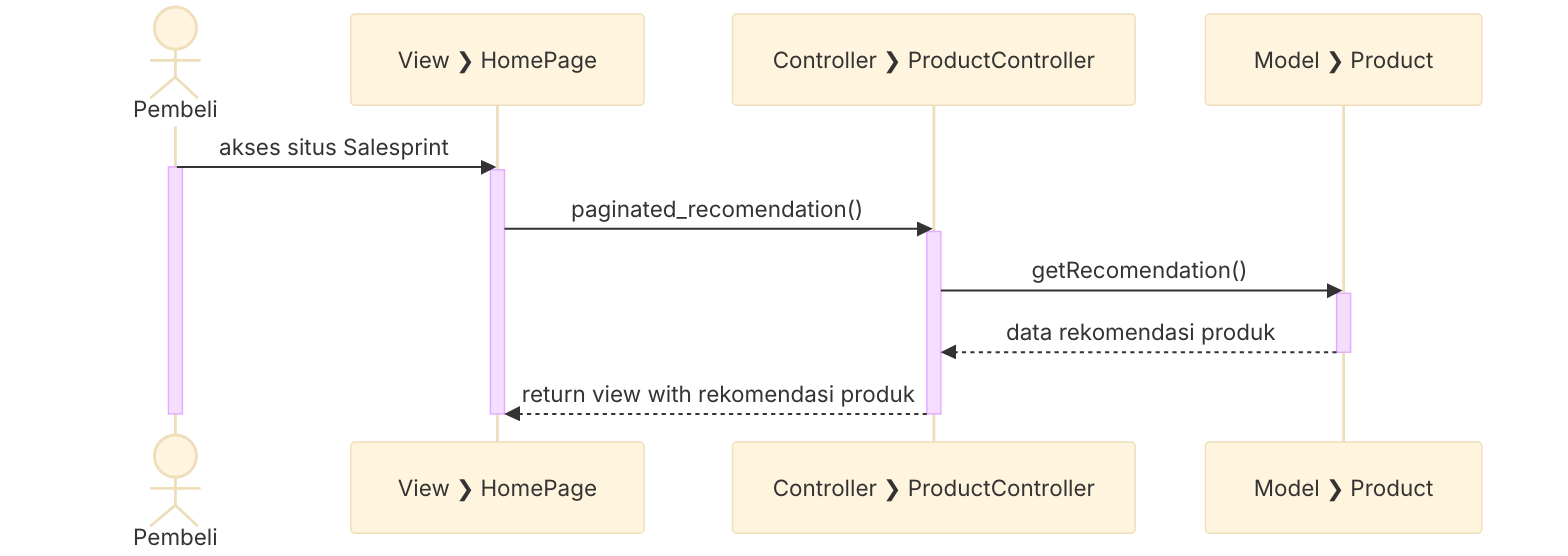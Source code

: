 %%{init: {'theme': 'base', 'themeVariables': { 'fontSize': '16px', 'fontFamily': 'Inter'}}}%%
sequenceDiagram
  actor Pembeli
  participant V_H as View #10095; HomePage
  participant C_P as Controller #10095; ProductController
  participant M_P as Model #10095; Product

  Pembeli->>V_H: akses situs Salesprint

  activate Pembeli
  activate V_H

  V_H->>C_P: paginated_recomendation()

  activate C_P

  C_P->>M_P: getRecomendation()

  activate M_P

  M_P-->>C_P: data rekomendasi produk

  deactivate M_P

  C_P-->>V_H: return view with rekomendasi produk

  deactivate C_P
  deactivate V_H
  deactivate Pembeli
